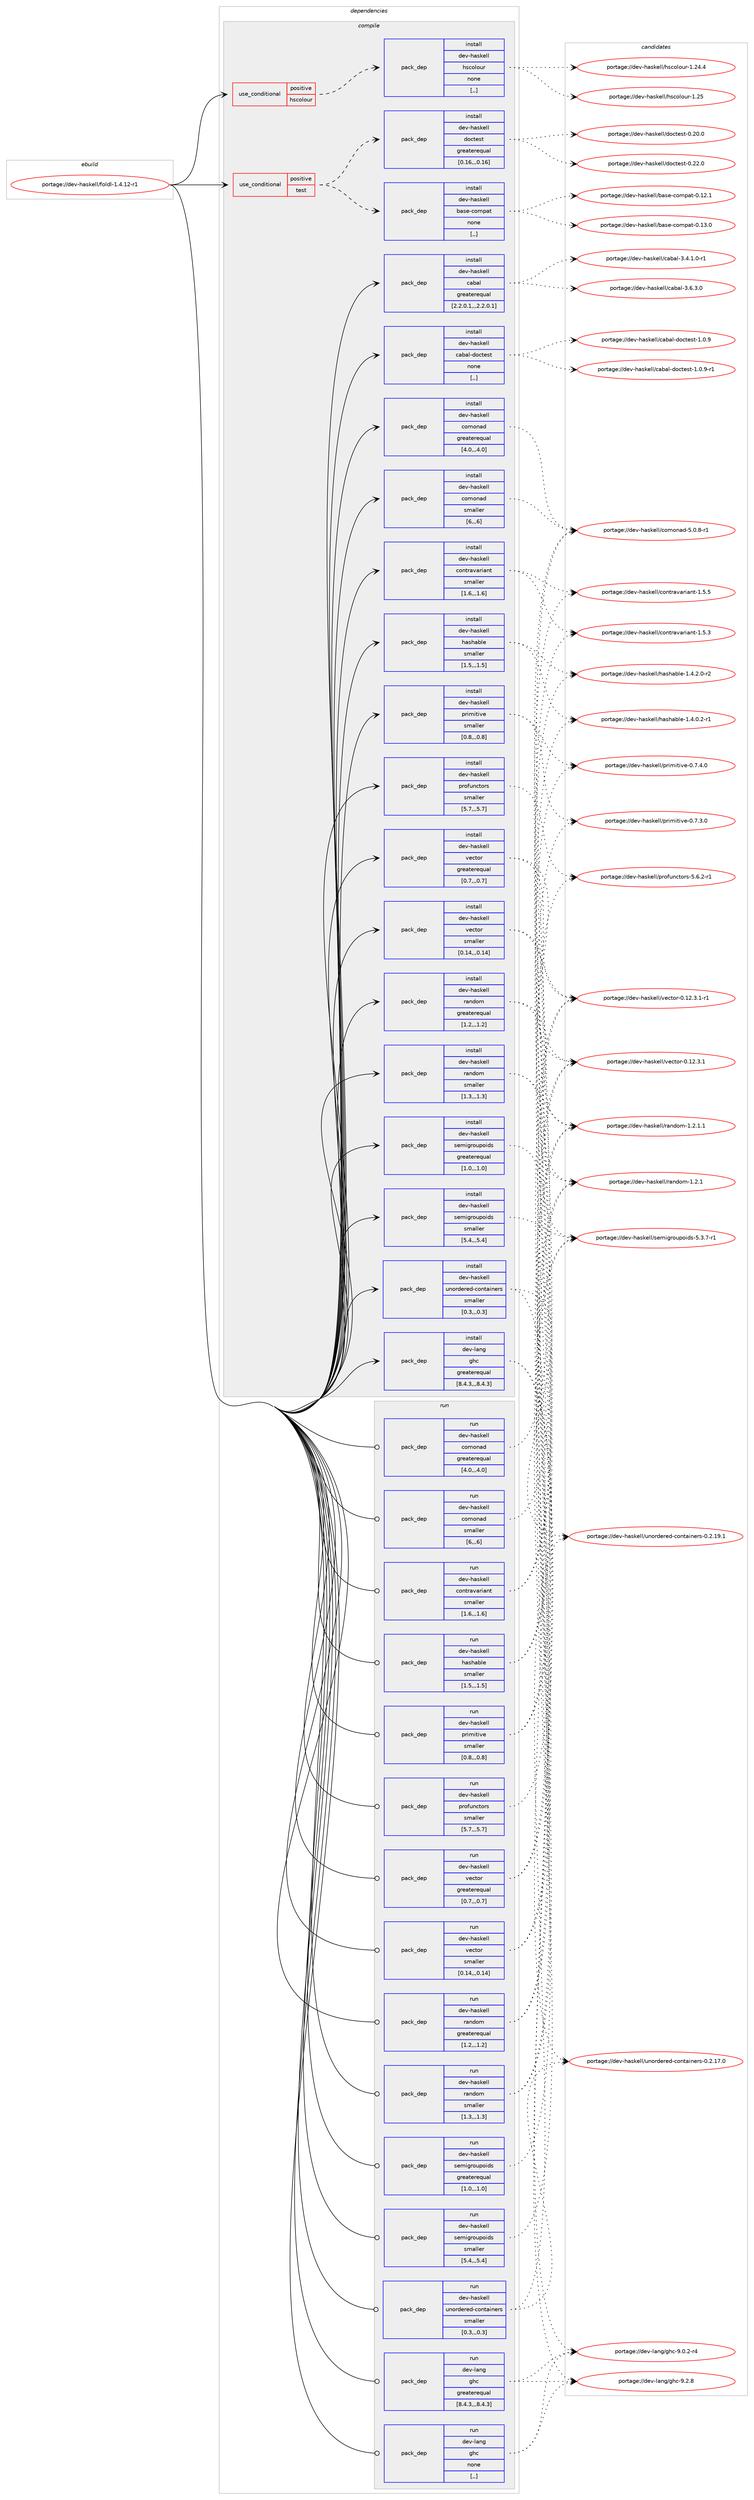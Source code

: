 digraph prolog {

# *************
# Graph options
# *************

newrank=true;
concentrate=true;
compound=true;
graph [rankdir=LR,fontname=Helvetica,fontsize=10,ranksep=1.5];#, ranksep=2.5, nodesep=0.2];
edge  [arrowhead=vee];
node  [fontname=Helvetica,fontsize=10];

# **********
# The ebuild
# **********

subgraph cluster_leftcol {
color=gray;
label=<<i>ebuild</i>>;
id [label="portage://dev-haskell/foldl-1.4.12-r1", color=red, width=4, href="../dev-haskell/foldl-1.4.12-r1.svg"];
}

# ****************
# The dependencies
# ****************

subgraph cluster_midcol {
color=gray;
label=<<i>dependencies</i>>;
subgraph cluster_compile {
fillcolor="#eeeeee";
style=filled;
label=<<i>compile</i>>;
subgraph cond20422 {
dependency80526 [label=<<TABLE BORDER="0" CELLBORDER="1" CELLSPACING="0" CELLPADDING="4"><TR><TD ROWSPAN="3" CELLPADDING="10">use_conditional</TD></TR><TR><TD>positive</TD></TR><TR><TD>hscolour</TD></TR></TABLE>>, shape=none, color=red];
subgraph pack59124 {
dependency80527 [label=<<TABLE BORDER="0" CELLBORDER="1" CELLSPACING="0" CELLPADDING="4" WIDTH="220"><TR><TD ROWSPAN="6" CELLPADDING="30">pack_dep</TD></TR><TR><TD WIDTH="110">install</TD></TR><TR><TD>dev-haskell</TD></TR><TR><TD>hscolour</TD></TR><TR><TD>none</TD></TR><TR><TD>[,,]</TD></TR></TABLE>>, shape=none, color=blue];
}
dependency80526:e -> dependency80527:w [weight=20,style="dashed",arrowhead="vee"];
}
id:e -> dependency80526:w [weight=20,style="solid",arrowhead="vee"];
subgraph cond20423 {
dependency80528 [label=<<TABLE BORDER="0" CELLBORDER="1" CELLSPACING="0" CELLPADDING="4"><TR><TD ROWSPAN="3" CELLPADDING="10">use_conditional</TD></TR><TR><TD>positive</TD></TR><TR><TD>test</TD></TR></TABLE>>, shape=none, color=red];
subgraph pack59125 {
dependency80529 [label=<<TABLE BORDER="0" CELLBORDER="1" CELLSPACING="0" CELLPADDING="4" WIDTH="220"><TR><TD ROWSPAN="6" CELLPADDING="30">pack_dep</TD></TR><TR><TD WIDTH="110">install</TD></TR><TR><TD>dev-haskell</TD></TR><TR><TD>doctest</TD></TR><TR><TD>greaterequal</TD></TR><TR><TD>[0.16,,,0.16]</TD></TR></TABLE>>, shape=none, color=blue];
}
dependency80528:e -> dependency80529:w [weight=20,style="dashed",arrowhead="vee"];
subgraph pack59126 {
dependency80530 [label=<<TABLE BORDER="0" CELLBORDER="1" CELLSPACING="0" CELLPADDING="4" WIDTH="220"><TR><TD ROWSPAN="6" CELLPADDING="30">pack_dep</TD></TR><TR><TD WIDTH="110">install</TD></TR><TR><TD>dev-haskell</TD></TR><TR><TD>base-compat</TD></TR><TR><TD>none</TD></TR><TR><TD>[,,]</TD></TR></TABLE>>, shape=none, color=blue];
}
dependency80528:e -> dependency80530:w [weight=20,style="dashed",arrowhead="vee"];
}
id:e -> dependency80528:w [weight=20,style="solid",arrowhead="vee"];
subgraph pack59127 {
dependency80531 [label=<<TABLE BORDER="0" CELLBORDER="1" CELLSPACING="0" CELLPADDING="4" WIDTH="220"><TR><TD ROWSPAN="6" CELLPADDING="30">pack_dep</TD></TR><TR><TD WIDTH="110">install</TD></TR><TR><TD>dev-haskell</TD></TR><TR><TD>cabal</TD></TR><TR><TD>greaterequal</TD></TR><TR><TD>[2.2.0.1,,,2.2.0.1]</TD></TR></TABLE>>, shape=none, color=blue];
}
id:e -> dependency80531:w [weight=20,style="solid",arrowhead="vee"];
subgraph pack59128 {
dependency80532 [label=<<TABLE BORDER="0" CELLBORDER="1" CELLSPACING="0" CELLPADDING="4" WIDTH="220"><TR><TD ROWSPAN="6" CELLPADDING="30">pack_dep</TD></TR><TR><TD WIDTH="110">install</TD></TR><TR><TD>dev-haskell</TD></TR><TR><TD>cabal-doctest</TD></TR><TR><TD>none</TD></TR><TR><TD>[,,]</TD></TR></TABLE>>, shape=none, color=blue];
}
id:e -> dependency80532:w [weight=20,style="solid",arrowhead="vee"];
subgraph pack59129 {
dependency80533 [label=<<TABLE BORDER="0" CELLBORDER="1" CELLSPACING="0" CELLPADDING="4" WIDTH="220"><TR><TD ROWSPAN="6" CELLPADDING="30">pack_dep</TD></TR><TR><TD WIDTH="110">install</TD></TR><TR><TD>dev-haskell</TD></TR><TR><TD>comonad</TD></TR><TR><TD>greaterequal</TD></TR><TR><TD>[4.0,,,4.0]</TD></TR></TABLE>>, shape=none, color=blue];
}
id:e -> dependency80533:w [weight=20,style="solid",arrowhead="vee"];
subgraph pack59130 {
dependency80534 [label=<<TABLE BORDER="0" CELLBORDER="1" CELLSPACING="0" CELLPADDING="4" WIDTH="220"><TR><TD ROWSPAN="6" CELLPADDING="30">pack_dep</TD></TR><TR><TD WIDTH="110">install</TD></TR><TR><TD>dev-haskell</TD></TR><TR><TD>comonad</TD></TR><TR><TD>smaller</TD></TR><TR><TD>[6,,,6]</TD></TR></TABLE>>, shape=none, color=blue];
}
id:e -> dependency80534:w [weight=20,style="solid",arrowhead="vee"];
subgraph pack59131 {
dependency80535 [label=<<TABLE BORDER="0" CELLBORDER="1" CELLSPACING="0" CELLPADDING="4" WIDTH="220"><TR><TD ROWSPAN="6" CELLPADDING="30">pack_dep</TD></TR><TR><TD WIDTH="110">install</TD></TR><TR><TD>dev-haskell</TD></TR><TR><TD>contravariant</TD></TR><TR><TD>smaller</TD></TR><TR><TD>[1.6,,,1.6]</TD></TR></TABLE>>, shape=none, color=blue];
}
id:e -> dependency80535:w [weight=20,style="solid",arrowhead="vee"];
subgraph pack59132 {
dependency80536 [label=<<TABLE BORDER="0" CELLBORDER="1" CELLSPACING="0" CELLPADDING="4" WIDTH="220"><TR><TD ROWSPAN="6" CELLPADDING="30">pack_dep</TD></TR><TR><TD WIDTH="110">install</TD></TR><TR><TD>dev-haskell</TD></TR><TR><TD>hashable</TD></TR><TR><TD>smaller</TD></TR><TR><TD>[1.5,,,1.5]</TD></TR></TABLE>>, shape=none, color=blue];
}
id:e -> dependency80536:w [weight=20,style="solid",arrowhead="vee"];
subgraph pack59133 {
dependency80537 [label=<<TABLE BORDER="0" CELLBORDER="1" CELLSPACING="0" CELLPADDING="4" WIDTH="220"><TR><TD ROWSPAN="6" CELLPADDING="30">pack_dep</TD></TR><TR><TD WIDTH="110">install</TD></TR><TR><TD>dev-haskell</TD></TR><TR><TD>primitive</TD></TR><TR><TD>smaller</TD></TR><TR><TD>[0.8,,,0.8]</TD></TR></TABLE>>, shape=none, color=blue];
}
id:e -> dependency80537:w [weight=20,style="solid",arrowhead="vee"];
subgraph pack59134 {
dependency80538 [label=<<TABLE BORDER="0" CELLBORDER="1" CELLSPACING="0" CELLPADDING="4" WIDTH="220"><TR><TD ROWSPAN="6" CELLPADDING="30">pack_dep</TD></TR><TR><TD WIDTH="110">install</TD></TR><TR><TD>dev-haskell</TD></TR><TR><TD>profunctors</TD></TR><TR><TD>smaller</TD></TR><TR><TD>[5.7,,,5.7]</TD></TR></TABLE>>, shape=none, color=blue];
}
id:e -> dependency80538:w [weight=20,style="solid",arrowhead="vee"];
subgraph pack59135 {
dependency80539 [label=<<TABLE BORDER="0" CELLBORDER="1" CELLSPACING="0" CELLPADDING="4" WIDTH="220"><TR><TD ROWSPAN="6" CELLPADDING="30">pack_dep</TD></TR><TR><TD WIDTH="110">install</TD></TR><TR><TD>dev-haskell</TD></TR><TR><TD>random</TD></TR><TR><TD>greaterequal</TD></TR><TR><TD>[1.2,,,1.2]</TD></TR></TABLE>>, shape=none, color=blue];
}
id:e -> dependency80539:w [weight=20,style="solid",arrowhead="vee"];
subgraph pack59136 {
dependency80540 [label=<<TABLE BORDER="0" CELLBORDER="1" CELLSPACING="0" CELLPADDING="4" WIDTH="220"><TR><TD ROWSPAN="6" CELLPADDING="30">pack_dep</TD></TR><TR><TD WIDTH="110">install</TD></TR><TR><TD>dev-haskell</TD></TR><TR><TD>random</TD></TR><TR><TD>smaller</TD></TR><TR><TD>[1.3,,,1.3]</TD></TR></TABLE>>, shape=none, color=blue];
}
id:e -> dependency80540:w [weight=20,style="solid",arrowhead="vee"];
subgraph pack59137 {
dependency80541 [label=<<TABLE BORDER="0" CELLBORDER="1" CELLSPACING="0" CELLPADDING="4" WIDTH="220"><TR><TD ROWSPAN="6" CELLPADDING="30">pack_dep</TD></TR><TR><TD WIDTH="110">install</TD></TR><TR><TD>dev-haskell</TD></TR><TR><TD>semigroupoids</TD></TR><TR><TD>greaterequal</TD></TR><TR><TD>[1.0,,,1.0]</TD></TR></TABLE>>, shape=none, color=blue];
}
id:e -> dependency80541:w [weight=20,style="solid",arrowhead="vee"];
subgraph pack59138 {
dependency80542 [label=<<TABLE BORDER="0" CELLBORDER="1" CELLSPACING="0" CELLPADDING="4" WIDTH="220"><TR><TD ROWSPAN="6" CELLPADDING="30">pack_dep</TD></TR><TR><TD WIDTH="110">install</TD></TR><TR><TD>dev-haskell</TD></TR><TR><TD>semigroupoids</TD></TR><TR><TD>smaller</TD></TR><TR><TD>[5.4,,,5.4]</TD></TR></TABLE>>, shape=none, color=blue];
}
id:e -> dependency80542:w [weight=20,style="solid",arrowhead="vee"];
subgraph pack59139 {
dependency80543 [label=<<TABLE BORDER="0" CELLBORDER="1" CELLSPACING="0" CELLPADDING="4" WIDTH="220"><TR><TD ROWSPAN="6" CELLPADDING="30">pack_dep</TD></TR><TR><TD WIDTH="110">install</TD></TR><TR><TD>dev-haskell</TD></TR><TR><TD>unordered-containers</TD></TR><TR><TD>smaller</TD></TR><TR><TD>[0.3,,,0.3]</TD></TR></TABLE>>, shape=none, color=blue];
}
id:e -> dependency80543:w [weight=20,style="solid",arrowhead="vee"];
subgraph pack59140 {
dependency80544 [label=<<TABLE BORDER="0" CELLBORDER="1" CELLSPACING="0" CELLPADDING="4" WIDTH="220"><TR><TD ROWSPAN="6" CELLPADDING="30">pack_dep</TD></TR><TR><TD WIDTH="110">install</TD></TR><TR><TD>dev-haskell</TD></TR><TR><TD>vector</TD></TR><TR><TD>greaterequal</TD></TR><TR><TD>[0.7,,,0.7]</TD></TR></TABLE>>, shape=none, color=blue];
}
id:e -> dependency80544:w [weight=20,style="solid",arrowhead="vee"];
subgraph pack59141 {
dependency80545 [label=<<TABLE BORDER="0" CELLBORDER="1" CELLSPACING="0" CELLPADDING="4" WIDTH="220"><TR><TD ROWSPAN="6" CELLPADDING="30">pack_dep</TD></TR><TR><TD WIDTH="110">install</TD></TR><TR><TD>dev-haskell</TD></TR><TR><TD>vector</TD></TR><TR><TD>smaller</TD></TR><TR><TD>[0.14,,,0.14]</TD></TR></TABLE>>, shape=none, color=blue];
}
id:e -> dependency80545:w [weight=20,style="solid",arrowhead="vee"];
subgraph pack59142 {
dependency80546 [label=<<TABLE BORDER="0" CELLBORDER="1" CELLSPACING="0" CELLPADDING="4" WIDTH="220"><TR><TD ROWSPAN="6" CELLPADDING="30">pack_dep</TD></TR><TR><TD WIDTH="110">install</TD></TR><TR><TD>dev-lang</TD></TR><TR><TD>ghc</TD></TR><TR><TD>greaterequal</TD></TR><TR><TD>[8.4.3,,,8.4.3]</TD></TR></TABLE>>, shape=none, color=blue];
}
id:e -> dependency80546:w [weight=20,style="solid",arrowhead="vee"];
}
subgraph cluster_compileandrun {
fillcolor="#eeeeee";
style=filled;
label=<<i>compile and run</i>>;
}
subgraph cluster_run {
fillcolor="#eeeeee";
style=filled;
label=<<i>run</i>>;
subgraph pack59143 {
dependency80547 [label=<<TABLE BORDER="0" CELLBORDER="1" CELLSPACING="0" CELLPADDING="4" WIDTH="220"><TR><TD ROWSPAN="6" CELLPADDING="30">pack_dep</TD></TR><TR><TD WIDTH="110">run</TD></TR><TR><TD>dev-haskell</TD></TR><TR><TD>comonad</TD></TR><TR><TD>greaterequal</TD></TR><TR><TD>[4.0,,,4.0]</TD></TR></TABLE>>, shape=none, color=blue];
}
id:e -> dependency80547:w [weight=20,style="solid",arrowhead="odot"];
subgraph pack59144 {
dependency80548 [label=<<TABLE BORDER="0" CELLBORDER="1" CELLSPACING="0" CELLPADDING="4" WIDTH="220"><TR><TD ROWSPAN="6" CELLPADDING="30">pack_dep</TD></TR><TR><TD WIDTH="110">run</TD></TR><TR><TD>dev-haskell</TD></TR><TR><TD>comonad</TD></TR><TR><TD>smaller</TD></TR><TR><TD>[6,,,6]</TD></TR></TABLE>>, shape=none, color=blue];
}
id:e -> dependency80548:w [weight=20,style="solid",arrowhead="odot"];
subgraph pack59145 {
dependency80549 [label=<<TABLE BORDER="0" CELLBORDER="1" CELLSPACING="0" CELLPADDING="4" WIDTH="220"><TR><TD ROWSPAN="6" CELLPADDING="30">pack_dep</TD></TR><TR><TD WIDTH="110">run</TD></TR><TR><TD>dev-haskell</TD></TR><TR><TD>contravariant</TD></TR><TR><TD>smaller</TD></TR><TR><TD>[1.6,,,1.6]</TD></TR></TABLE>>, shape=none, color=blue];
}
id:e -> dependency80549:w [weight=20,style="solid",arrowhead="odot"];
subgraph pack59146 {
dependency80550 [label=<<TABLE BORDER="0" CELLBORDER="1" CELLSPACING="0" CELLPADDING="4" WIDTH="220"><TR><TD ROWSPAN="6" CELLPADDING="30">pack_dep</TD></TR><TR><TD WIDTH="110">run</TD></TR><TR><TD>dev-haskell</TD></TR><TR><TD>hashable</TD></TR><TR><TD>smaller</TD></TR><TR><TD>[1.5,,,1.5]</TD></TR></TABLE>>, shape=none, color=blue];
}
id:e -> dependency80550:w [weight=20,style="solid",arrowhead="odot"];
subgraph pack59147 {
dependency80551 [label=<<TABLE BORDER="0" CELLBORDER="1" CELLSPACING="0" CELLPADDING="4" WIDTH="220"><TR><TD ROWSPAN="6" CELLPADDING="30">pack_dep</TD></TR><TR><TD WIDTH="110">run</TD></TR><TR><TD>dev-haskell</TD></TR><TR><TD>primitive</TD></TR><TR><TD>smaller</TD></TR><TR><TD>[0.8,,,0.8]</TD></TR></TABLE>>, shape=none, color=blue];
}
id:e -> dependency80551:w [weight=20,style="solid",arrowhead="odot"];
subgraph pack59148 {
dependency80552 [label=<<TABLE BORDER="0" CELLBORDER="1" CELLSPACING="0" CELLPADDING="4" WIDTH="220"><TR><TD ROWSPAN="6" CELLPADDING="30">pack_dep</TD></TR><TR><TD WIDTH="110">run</TD></TR><TR><TD>dev-haskell</TD></TR><TR><TD>profunctors</TD></TR><TR><TD>smaller</TD></TR><TR><TD>[5.7,,,5.7]</TD></TR></TABLE>>, shape=none, color=blue];
}
id:e -> dependency80552:w [weight=20,style="solid",arrowhead="odot"];
subgraph pack59149 {
dependency80553 [label=<<TABLE BORDER="0" CELLBORDER="1" CELLSPACING="0" CELLPADDING="4" WIDTH="220"><TR><TD ROWSPAN="6" CELLPADDING="30">pack_dep</TD></TR><TR><TD WIDTH="110">run</TD></TR><TR><TD>dev-haskell</TD></TR><TR><TD>random</TD></TR><TR><TD>greaterequal</TD></TR><TR><TD>[1.2,,,1.2]</TD></TR></TABLE>>, shape=none, color=blue];
}
id:e -> dependency80553:w [weight=20,style="solid",arrowhead="odot"];
subgraph pack59150 {
dependency80554 [label=<<TABLE BORDER="0" CELLBORDER="1" CELLSPACING="0" CELLPADDING="4" WIDTH="220"><TR><TD ROWSPAN="6" CELLPADDING="30">pack_dep</TD></TR><TR><TD WIDTH="110">run</TD></TR><TR><TD>dev-haskell</TD></TR><TR><TD>random</TD></TR><TR><TD>smaller</TD></TR><TR><TD>[1.3,,,1.3]</TD></TR></TABLE>>, shape=none, color=blue];
}
id:e -> dependency80554:w [weight=20,style="solid",arrowhead="odot"];
subgraph pack59151 {
dependency80555 [label=<<TABLE BORDER="0" CELLBORDER="1" CELLSPACING="0" CELLPADDING="4" WIDTH="220"><TR><TD ROWSPAN="6" CELLPADDING="30">pack_dep</TD></TR><TR><TD WIDTH="110">run</TD></TR><TR><TD>dev-haskell</TD></TR><TR><TD>semigroupoids</TD></TR><TR><TD>greaterequal</TD></TR><TR><TD>[1.0,,,1.0]</TD></TR></TABLE>>, shape=none, color=blue];
}
id:e -> dependency80555:w [weight=20,style="solid",arrowhead="odot"];
subgraph pack59152 {
dependency80556 [label=<<TABLE BORDER="0" CELLBORDER="1" CELLSPACING="0" CELLPADDING="4" WIDTH="220"><TR><TD ROWSPAN="6" CELLPADDING="30">pack_dep</TD></TR><TR><TD WIDTH="110">run</TD></TR><TR><TD>dev-haskell</TD></TR><TR><TD>semigroupoids</TD></TR><TR><TD>smaller</TD></TR><TR><TD>[5.4,,,5.4]</TD></TR></TABLE>>, shape=none, color=blue];
}
id:e -> dependency80556:w [weight=20,style="solid",arrowhead="odot"];
subgraph pack59153 {
dependency80557 [label=<<TABLE BORDER="0" CELLBORDER="1" CELLSPACING="0" CELLPADDING="4" WIDTH="220"><TR><TD ROWSPAN="6" CELLPADDING="30">pack_dep</TD></TR><TR><TD WIDTH="110">run</TD></TR><TR><TD>dev-haskell</TD></TR><TR><TD>unordered-containers</TD></TR><TR><TD>smaller</TD></TR><TR><TD>[0.3,,,0.3]</TD></TR></TABLE>>, shape=none, color=blue];
}
id:e -> dependency80557:w [weight=20,style="solid",arrowhead="odot"];
subgraph pack59154 {
dependency80558 [label=<<TABLE BORDER="0" CELLBORDER="1" CELLSPACING="0" CELLPADDING="4" WIDTH="220"><TR><TD ROWSPAN="6" CELLPADDING="30">pack_dep</TD></TR><TR><TD WIDTH="110">run</TD></TR><TR><TD>dev-haskell</TD></TR><TR><TD>vector</TD></TR><TR><TD>greaterequal</TD></TR><TR><TD>[0.7,,,0.7]</TD></TR></TABLE>>, shape=none, color=blue];
}
id:e -> dependency80558:w [weight=20,style="solid",arrowhead="odot"];
subgraph pack59155 {
dependency80559 [label=<<TABLE BORDER="0" CELLBORDER="1" CELLSPACING="0" CELLPADDING="4" WIDTH="220"><TR><TD ROWSPAN="6" CELLPADDING="30">pack_dep</TD></TR><TR><TD WIDTH="110">run</TD></TR><TR><TD>dev-haskell</TD></TR><TR><TD>vector</TD></TR><TR><TD>smaller</TD></TR><TR><TD>[0.14,,,0.14]</TD></TR></TABLE>>, shape=none, color=blue];
}
id:e -> dependency80559:w [weight=20,style="solid",arrowhead="odot"];
subgraph pack59156 {
dependency80560 [label=<<TABLE BORDER="0" CELLBORDER="1" CELLSPACING="0" CELLPADDING="4" WIDTH="220"><TR><TD ROWSPAN="6" CELLPADDING="30">pack_dep</TD></TR><TR><TD WIDTH="110">run</TD></TR><TR><TD>dev-lang</TD></TR><TR><TD>ghc</TD></TR><TR><TD>greaterequal</TD></TR><TR><TD>[8.4.3,,,8.4.3]</TD></TR></TABLE>>, shape=none, color=blue];
}
id:e -> dependency80560:w [weight=20,style="solid",arrowhead="odot"];
subgraph pack59157 {
dependency80561 [label=<<TABLE BORDER="0" CELLBORDER="1" CELLSPACING="0" CELLPADDING="4" WIDTH="220"><TR><TD ROWSPAN="6" CELLPADDING="30">pack_dep</TD></TR><TR><TD WIDTH="110">run</TD></TR><TR><TD>dev-lang</TD></TR><TR><TD>ghc</TD></TR><TR><TD>none</TD></TR><TR><TD>[,,]</TD></TR></TABLE>>, shape=none, color=blue];
}
id:e -> dependency80561:w [weight=20,style="solid",arrowhead="odot"];
}
}

# **************
# The candidates
# **************

subgraph cluster_choices {
rank=same;
color=gray;
label=<<i>candidates</i>>;

subgraph choice59124 {
color=black;
nodesep=1;
choice100101118451049711510710110810847104115991111081111171144549465053 [label="portage://dev-haskell/hscolour-1.25", color=red, width=4,href="../dev-haskell/hscolour-1.25.svg"];
choice1001011184510497115107101108108471041159911110811111711445494650524652 [label="portage://dev-haskell/hscolour-1.24.4", color=red, width=4,href="../dev-haskell/hscolour-1.24.4.svg"];
dependency80527:e -> choice100101118451049711510710110810847104115991111081111171144549465053:w [style=dotted,weight="100"];
dependency80527:e -> choice1001011184510497115107101108108471041159911110811111711445494650524652:w [style=dotted,weight="100"];
}
subgraph choice59125 {
color=black;
nodesep=1;
choice1001011184510497115107101108108471001119911610111511645484650504648 [label="portage://dev-haskell/doctest-0.22.0", color=red, width=4,href="../dev-haskell/doctest-0.22.0.svg"];
choice1001011184510497115107101108108471001119911610111511645484650484648 [label="portage://dev-haskell/doctest-0.20.0", color=red, width=4,href="../dev-haskell/doctest-0.20.0.svg"];
dependency80529:e -> choice1001011184510497115107101108108471001119911610111511645484650504648:w [style=dotted,weight="100"];
dependency80529:e -> choice1001011184510497115107101108108471001119911610111511645484650484648:w [style=dotted,weight="100"];
}
subgraph choice59126 {
color=black;
nodesep=1;
choice100101118451049711510710110810847989711510145991111091129711645484649514648 [label="portage://dev-haskell/base-compat-0.13.0", color=red, width=4,href="../dev-haskell/base-compat-0.13.0.svg"];
choice100101118451049711510710110810847989711510145991111091129711645484649504649 [label="portage://dev-haskell/base-compat-0.12.1", color=red, width=4,href="../dev-haskell/base-compat-0.12.1.svg"];
dependency80530:e -> choice100101118451049711510710110810847989711510145991111091129711645484649514648:w [style=dotted,weight="100"];
dependency80530:e -> choice100101118451049711510710110810847989711510145991111091129711645484649504649:w [style=dotted,weight="100"];
}
subgraph choice59127 {
color=black;
nodesep=1;
choice100101118451049711510710110810847999798971084551465446514648 [label="portage://dev-haskell/cabal-3.6.3.0", color=red, width=4,href="../dev-haskell/cabal-3.6.3.0.svg"];
choice1001011184510497115107101108108479997989710845514652464946484511449 [label="portage://dev-haskell/cabal-3.4.1.0-r1", color=red, width=4,href="../dev-haskell/cabal-3.4.1.0-r1.svg"];
dependency80531:e -> choice100101118451049711510710110810847999798971084551465446514648:w [style=dotted,weight="100"];
dependency80531:e -> choice1001011184510497115107101108108479997989710845514652464946484511449:w [style=dotted,weight="100"];
}
subgraph choice59128 {
color=black;
nodesep=1;
choice1001011184510497115107101108108479997989710845100111991161011151164549464846574511449 [label="portage://dev-haskell/cabal-doctest-1.0.9-r1", color=red, width=4,href="../dev-haskell/cabal-doctest-1.0.9-r1.svg"];
choice100101118451049711510710110810847999798971084510011199116101115116454946484657 [label="portage://dev-haskell/cabal-doctest-1.0.9", color=red, width=4,href="../dev-haskell/cabal-doctest-1.0.9.svg"];
dependency80532:e -> choice1001011184510497115107101108108479997989710845100111991161011151164549464846574511449:w [style=dotted,weight="100"];
dependency80532:e -> choice100101118451049711510710110810847999798971084510011199116101115116454946484657:w [style=dotted,weight="100"];
}
subgraph choice59129 {
color=black;
nodesep=1;
choice10010111845104971151071011081084799111109111110971004553464846564511449 [label="portage://dev-haskell/comonad-5.0.8-r1", color=red, width=4,href="../dev-haskell/comonad-5.0.8-r1.svg"];
dependency80533:e -> choice10010111845104971151071011081084799111109111110971004553464846564511449:w [style=dotted,weight="100"];
}
subgraph choice59130 {
color=black;
nodesep=1;
choice10010111845104971151071011081084799111109111110971004553464846564511449 [label="portage://dev-haskell/comonad-5.0.8-r1", color=red, width=4,href="../dev-haskell/comonad-5.0.8-r1.svg"];
dependency80534:e -> choice10010111845104971151071011081084799111109111110971004553464846564511449:w [style=dotted,weight="100"];
}
subgraph choice59131 {
color=black;
nodesep=1;
choice10010111845104971151071011081084799111110116114971189711410597110116454946534653 [label="portage://dev-haskell/contravariant-1.5.5", color=red, width=4,href="../dev-haskell/contravariant-1.5.5.svg"];
choice10010111845104971151071011081084799111110116114971189711410597110116454946534651 [label="portage://dev-haskell/contravariant-1.5.3", color=red, width=4,href="../dev-haskell/contravariant-1.5.3.svg"];
dependency80535:e -> choice10010111845104971151071011081084799111110116114971189711410597110116454946534653:w [style=dotted,weight="100"];
dependency80535:e -> choice10010111845104971151071011081084799111110116114971189711410597110116454946534651:w [style=dotted,weight="100"];
}
subgraph choice59132 {
color=black;
nodesep=1;
choice10010111845104971151071011081084710497115104979810810145494652465046484511450 [label="portage://dev-haskell/hashable-1.4.2.0-r2", color=red, width=4,href="../dev-haskell/hashable-1.4.2.0-r2.svg"];
choice10010111845104971151071011081084710497115104979810810145494652464846504511449 [label="portage://dev-haskell/hashable-1.4.0.2-r1", color=red, width=4,href="../dev-haskell/hashable-1.4.0.2-r1.svg"];
dependency80536:e -> choice10010111845104971151071011081084710497115104979810810145494652465046484511450:w [style=dotted,weight="100"];
dependency80536:e -> choice10010111845104971151071011081084710497115104979810810145494652464846504511449:w [style=dotted,weight="100"];
}
subgraph choice59133 {
color=black;
nodesep=1;
choice1001011184510497115107101108108471121141051091051161051181014548465546524648 [label="portage://dev-haskell/primitive-0.7.4.0", color=red, width=4,href="../dev-haskell/primitive-0.7.4.0.svg"];
choice1001011184510497115107101108108471121141051091051161051181014548465546514648 [label="portage://dev-haskell/primitive-0.7.3.0", color=red, width=4,href="../dev-haskell/primitive-0.7.3.0.svg"];
dependency80537:e -> choice1001011184510497115107101108108471121141051091051161051181014548465546524648:w [style=dotted,weight="100"];
dependency80537:e -> choice1001011184510497115107101108108471121141051091051161051181014548465546514648:w [style=dotted,weight="100"];
}
subgraph choice59134 {
color=black;
nodesep=1;
choice100101118451049711510710110810847112114111102117110991161111141154553465446504511449 [label="portage://dev-haskell/profunctors-5.6.2-r1", color=red, width=4,href="../dev-haskell/profunctors-5.6.2-r1.svg"];
dependency80538:e -> choice100101118451049711510710110810847112114111102117110991161111141154553465446504511449:w [style=dotted,weight="100"];
}
subgraph choice59135 {
color=black;
nodesep=1;
choice100101118451049711510710110810847114971101001111094549465046494649 [label="portage://dev-haskell/random-1.2.1.1", color=red, width=4,href="../dev-haskell/random-1.2.1.1.svg"];
choice10010111845104971151071011081084711497110100111109454946504649 [label="portage://dev-haskell/random-1.2.1", color=red, width=4,href="../dev-haskell/random-1.2.1.svg"];
dependency80539:e -> choice100101118451049711510710110810847114971101001111094549465046494649:w [style=dotted,weight="100"];
dependency80539:e -> choice10010111845104971151071011081084711497110100111109454946504649:w [style=dotted,weight="100"];
}
subgraph choice59136 {
color=black;
nodesep=1;
choice100101118451049711510710110810847114971101001111094549465046494649 [label="portage://dev-haskell/random-1.2.1.1", color=red, width=4,href="../dev-haskell/random-1.2.1.1.svg"];
choice10010111845104971151071011081084711497110100111109454946504649 [label="portage://dev-haskell/random-1.2.1", color=red, width=4,href="../dev-haskell/random-1.2.1.svg"];
dependency80540:e -> choice100101118451049711510710110810847114971101001111094549465046494649:w [style=dotted,weight="100"];
dependency80540:e -> choice10010111845104971151071011081084711497110100111109454946504649:w [style=dotted,weight="100"];
}
subgraph choice59137 {
color=black;
nodesep=1;
choice1001011184510497115107101108108471151011091051031141111171121111051001154553465146554511449 [label="portage://dev-haskell/semigroupoids-5.3.7-r1", color=red, width=4,href="../dev-haskell/semigroupoids-5.3.7-r1.svg"];
dependency80541:e -> choice1001011184510497115107101108108471151011091051031141111171121111051001154553465146554511449:w [style=dotted,weight="100"];
}
subgraph choice59138 {
color=black;
nodesep=1;
choice1001011184510497115107101108108471151011091051031141111171121111051001154553465146554511449 [label="portage://dev-haskell/semigroupoids-5.3.7-r1", color=red, width=4,href="../dev-haskell/semigroupoids-5.3.7-r1.svg"];
dependency80542:e -> choice1001011184510497115107101108108471151011091051031141111171121111051001154553465146554511449:w [style=dotted,weight="100"];
}
subgraph choice59139 {
color=black;
nodesep=1;
choice100101118451049711510710110810847117110111114100101114101100459911111011697105110101114115454846504649574649 [label="portage://dev-haskell/unordered-containers-0.2.19.1", color=red, width=4,href="../dev-haskell/unordered-containers-0.2.19.1.svg"];
choice100101118451049711510710110810847117110111114100101114101100459911111011697105110101114115454846504649554648 [label="portage://dev-haskell/unordered-containers-0.2.17.0", color=red, width=4,href="../dev-haskell/unordered-containers-0.2.17.0.svg"];
dependency80543:e -> choice100101118451049711510710110810847117110111114100101114101100459911111011697105110101114115454846504649574649:w [style=dotted,weight="100"];
dependency80543:e -> choice100101118451049711510710110810847117110111114100101114101100459911111011697105110101114115454846504649554648:w [style=dotted,weight="100"];
}
subgraph choice59140 {
color=black;
nodesep=1;
choice100101118451049711510710110810847118101991161111144548464950465146494511449 [label="portage://dev-haskell/vector-0.12.3.1-r1", color=red, width=4,href="../dev-haskell/vector-0.12.3.1-r1.svg"];
choice10010111845104971151071011081084711810199116111114454846495046514649 [label="portage://dev-haskell/vector-0.12.3.1", color=red, width=4,href="../dev-haskell/vector-0.12.3.1.svg"];
dependency80544:e -> choice100101118451049711510710110810847118101991161111144548464950465146494511449:w [style=dotted,weight="100"];
dependency80544:e -> choice10010111845104971151071011081084711810199116111114454846495046514649:w [style=dotted,weight="100"];
}
subgraph choice59141 {
color=black;
nodesep=1;
choice100101118451049711510710110810847118101991161111144548464950465146494511449 [label="portage://dev-haskell/vector-0.12.3.1-r1", color=red, width=4,href="../dev-haskell/vector-0.12.3.1-r1.svg"];
choice10010111845104971151071011081084711810199116111114454846495046514649 [label="portage://dev-haskell/vector-0.12.3.1", color=red, width=4,href="../dev-haskell/vector-0.12.3.1.svg"];
dependency80545:e -> choice100101118451049711510710110810847118101991161111144548464950465146494511449:w [style=dotted,weight="100"];
dependency80545:e -> choice10010111845104971151071011081084711810199116111114454846495046514649:w [style=dotted,weight="100"];
}
subgraph choice59142 {
color=black;
nodesep=1;
choice10010111845108971101034710310499455746504656 [label="portage://dev-lang/ghc-9.2.8", color=red, width=4,href="../dev-lang/ghc-9.2.8.svg"];
choice100101118451089711010347103104994557464846504511452 [label="portage://dev-lang/ghc-9.0.2-r4", color=red, width=4,href="../dev-lang/ghc-9.0.2-r4.svg"];
dependency80546:e -> choice10010111845108971101034710310499455746504656:w [style=dotted,weight="100"];
dependency80546:e -> choice100101118451089711010347103104994557464846504511452:w [style=dotted,weight="100"];
}
subgraph choice59143 {
color=black;
nodesep=1;
choice10010111845104971151071011081084799111109111110971004553464846564511449 [label="portage://dev-haskell/comonad-5.0.8-r1", color=red, width=4,href="../dev-haskell/comonad-5.0.8-r1.svg"];
dependency80547:e -> choice10010111845104971151071011081084799111109111110971004553464846564511449:w [style=dotted,weight="100"];
}
subgraph choice59144 {
color=black;
nodesep=1;
choice10010111845104971151071011081084799111109111110971004553464846564511449 [label="portage://dev-haskell/comonad-5.0.8-r1", color=red, width=4,href="../dev-haskell/comonad-5.0.8-r1.svg"];
dependency80548:e -> choice10010111845104971151071011081084799111109111110971004553464846564511449:w [style=dotted,weight="100"];
}
subgraph choice59145 {
color=black;
nodesep=1;
choice10010111845104971151071011081084799111110116114971189711410597110116454946534653 [label="portage://dev-haskell/contravariant-1.5.5", color=red, width=4,href="../dev-haskell/contravariant-1.5.5.svg"];
choice10010111845104971151071011081084799111110116114971189711410597110116454946534651 [label="portage://dev-haskell/contravariant-1.5.3", color=red, width=4,href="../dev-haskell/contravariant-1.5.3.svg"];
dependency80549:e -> choice10010111845104971151071011081084799111110116114971189711410597110116454946534653:w [style=dotted,weight="100"];
dependency80549:e -> choice10010111845104971151071011081084799111110116114971189711410597110116454946534651:w [style=dotted,weight="100"];
}
subgraph choice59146 {
color=black;
nodesep=1;
choice10010111845104971151071011081084710497115104979810810145494652465046484511450 [label="portage://dev-haskell/hashable-1.4.2.0-r2", color=red, width=4,href="../dev-haskell/hashable-1.4.2.0-r2.svg"];
choice10010111845104971151071011081084710497115104979810810145494652464846504511449 [label="portage://dev-haskell/hashable-1.4.0.2-r1", color=red, width=4,href="../dev-haskell/hashable-1.4.0.2-r1.svg"];
dependency80550:e -> choice10010111845104971151071011081084710497115104979810810145494652465046484511450:w [style=dotted,weight="100"];
dependency80550:e -> choice10010111845104971151071011081084710497115104979810810145494652464846504511449:w [style=dotted,weight="100"];
}
subgraph choice59147 {
color=black;
nodesep=1;
choice1001011184510497115107101108108471121141051091051161051181014548465546524648 [label="portage://dev-haskell/primitive-0.7.4.0", color=red, width=4,href="../dev-haskell/primitive-0.7.4.0.svg"];
choice1001011184510497115107101108108471121141051091051161051181014548465546514648 [label="portage://dev-haskell/primitive-0.7.3.0", color=red, width=4,href="../dev-haskell/primitive-0.7.3.0.svg"];
dependency80551:e -> choice1001011184510497115107101108108471121141051091051161051181014548465546524648:w [style=dotted,weight="100"];
dependency80551:e -> choice1001011184510497115107101108108471121141051091051161051181014548465546514648:w [style=dotted,weight="100"];
}
subgraph choice59148 {
color=black;
nodesep=1;
choice100101118451049711510710110810847112114111102117110991161111141154553465446504511449 [label="portage://dev-haskell/profunctors-5.6.2-r1", color=red, width=4,href="../dev-haskell/profunctors-5.6.2-r1.svg"];
dependency80552:e -> choice100101118451049711510710110810847112114111102117110991161111141154553465446504511449:w [style=dotted,weight="100"];
}
subgraph choice59149 {
color=black;
nodesep=1;
choice100101118451049711510710110810847114971101001111094549465046494649 [label="portage://dev-haskell/random-1.2.1.1", color=red, width=4,href="../dev-haskell/random-1.2.1.1.svg"];
choice10010111845104971151071011081084711497110100111109454946504649 [label="portage://dev-haskell/random-1.2.1", color=red, width=4,href="../dev-haskell/random-1.2.1.svg"];
dependency80553:e -> choice100101118451049711510710110810847114971101001111094549465046494649:w [style=dotted,weight="100"];
dependency80553:e -> choice10010111845104971151071011081084711497110100111109454946504649:w [style=dotted,weight="100"];
}
subgraph choice59150 {
color=black;
nodesep=1;
choice100101118451049711510710110810847114971101001111094549465046494649 [label="portage://dev-haskell/random-1.2.1.1", color=red, width=4,href="../dev-haskell/random-1.2.1.1.svg"];
choice10010111845104971151071011081084711497110100111109454946504649 [label="portage://dev-haskell/random-1.2.1", color=red, width=4,href="../dev-haskell/random-1.2.1.svg"];
dependency80554:e -> choice100101118451049711510710110810847114971101001111094549465046494649:w [style=dotted,weight="100"];
dependency80554:e -> choice10010111845104971151071011081084711497110100111109454946504649:w [style=dotted,weight="100"];
}
subgraph choice59151 {
color=black;
nodesep=1;
choice1001011184510497115107101108108471151011091051031141111171121111051001154553465146554511449 [label="portage://dev-haskell/semigroupoids-5.3.7-r1", color=red, width=4,href="../dev-haskell/semigroupoids-5.3.7-r1.svg"];
dependency80555:e -> choice1001011184510497115107101108108471151011091051031141111171121111051001154553465146554511449:w [style=dotted,weight="100"];
}
subgraph choice59152 {
color=black;
nodesep=1;
choice1001011184510497115107101108108471151011091051031141111171121111051001154553465146554511449 [label="portage://dev-haskell/semigroupoids-5.3.7-r1", color=red, width=4,href="../dev-haskell/semigroupoids-5.3.7-r1.svg"];
dependency80556:e -> choice1001011184510497115107101108108471151011091051031141111171121111051001154553465146554511449:w [style=dotted,weight="100"];
}
subgraph choice59153 {
color=black;
nodesep=1;
choice100101118451049711510710110810847117110111114100101114101100459911111011697105110101114115454846504649574649 [label="portage://dev-haskell/unordered-containers-0.2.19.1", color=red, width=4,href="../dev-haskell/unordered-containers-0.2.19.1.svg"];
choice100101118451049711510710110810847117110111114100101114101100459911111011697105110101114115454846504649554648 [label="portage://dev-haskell/unordered-containers-0.2.17.0", color=red, width=4,href="../dev-haskell/unordered-containers-0.2.17.0.svg"];
dependency80557:e -> choice100101118451049711510710110810847117110111114100101114101100459911111011697105110101114115454846504649574649:w [style=dotted,weight="100"];
dependency80557:e -> choice100101118451049711510710110810847117110111114100101114101100459911111011697105110101114115454846504649554648:w [style=dotted,weight="100"];
}
subgraph choice59154 {
color=black;
nodesep=1;
choice100101118451049711510710110810847118101991161111144548464950465146494511449 [label="portage://dev-haskell/vector-0.12.3.1-r1", color=red, width=4,href="../dev-haskell/vector-0.12.3.1-r1.svg"];
choice10010111845104971151071011081084711810199116111114454846495046514649 [label="portage://dev-haskell/vector-0.12.3.1", color=red, width=4,href="../dev-haskell/vector-0.12.3.1.svg"];
dependency80558:e -> choice100101118451049711510710110810847118101991161111144548464950465146494511449:w [style=dotted,weight="100"];
dependency80558:e -> choice10010111845104971151071011081084711810199116111114454846495046514649:w [style=dotted,weight="100"];
}
subgraph choice59155 {
color=black;
nodesep=1;
choice100101118451049711510710110810847118101991161111144548464950465146494511449 [label="portage://dev-haskell/vector-0.12.3.1-r1", color=red, width=4,href="../dev-haskell/vector-0.12.3.1-r1.svg"];
choice10010111845104971151071011081084711810199116111114454846495046514649 [label="portage://dev-haskell/vector-0.12.3.1", color=red, width=4,href="../dev-haskell/vector-0.12.3.1.svg"];
dependency80559:e -> choice100101118451049711510710110810847118101991161111144548464950465146494511449:w [style=dotted,weight="100"];
dependency80559:e -> choice10010111845104971151071011081084711810199116111114454846495046514649:w [style=dotted,weight="100"];
}
subgraph choice59156 {
color=black;
nodesep=1;
choice10010111845108971101034710310499455746504656 [label="portage://dev-lang/ghc-9.2.8", color=red, width=4,href="../dev-lang/ghc-9.2.8.svg"];
choice100101118451089711010347103104994557464846504511452 [label="portage://dev-lang/ghc-9.0.2-r4", color=red, width=4,href="../dev-lang/ghc-9.0.2-r4.svg"];
dependency80560:e -> choice10010111845108971101034710310499455746504656:w [style=dotted,weight="100"];
dependency80560:e -> choice100101118451089711010347103104994557464846504511452:w [style=dotted,weight="100"];
}
subgraph choice59157 {
color=black;
nodesep=1;
choice10010111845108971101034710310499455746504656 [label="portage://dev-lang/ghc-9.2.8", color=red, width=4,href="../dev-lang/ghc-9.2.8.svg"];
choice100101118451089711010347103104994557464846504511452 [label="portage://dev-lang/ghc-9.0.2-r4", color=red, width=4,href="../dev-lang/ghc-9.0.2-r4.svg"];
dependency80561:e -> choice10010111845108971101034710310499455746504656:w [style=dotted,weight="100"];
dependency80561:e -> choice100101118451089711010347103104994557464846504511452:w [style=dotted,weight="100"];
}
}

}
